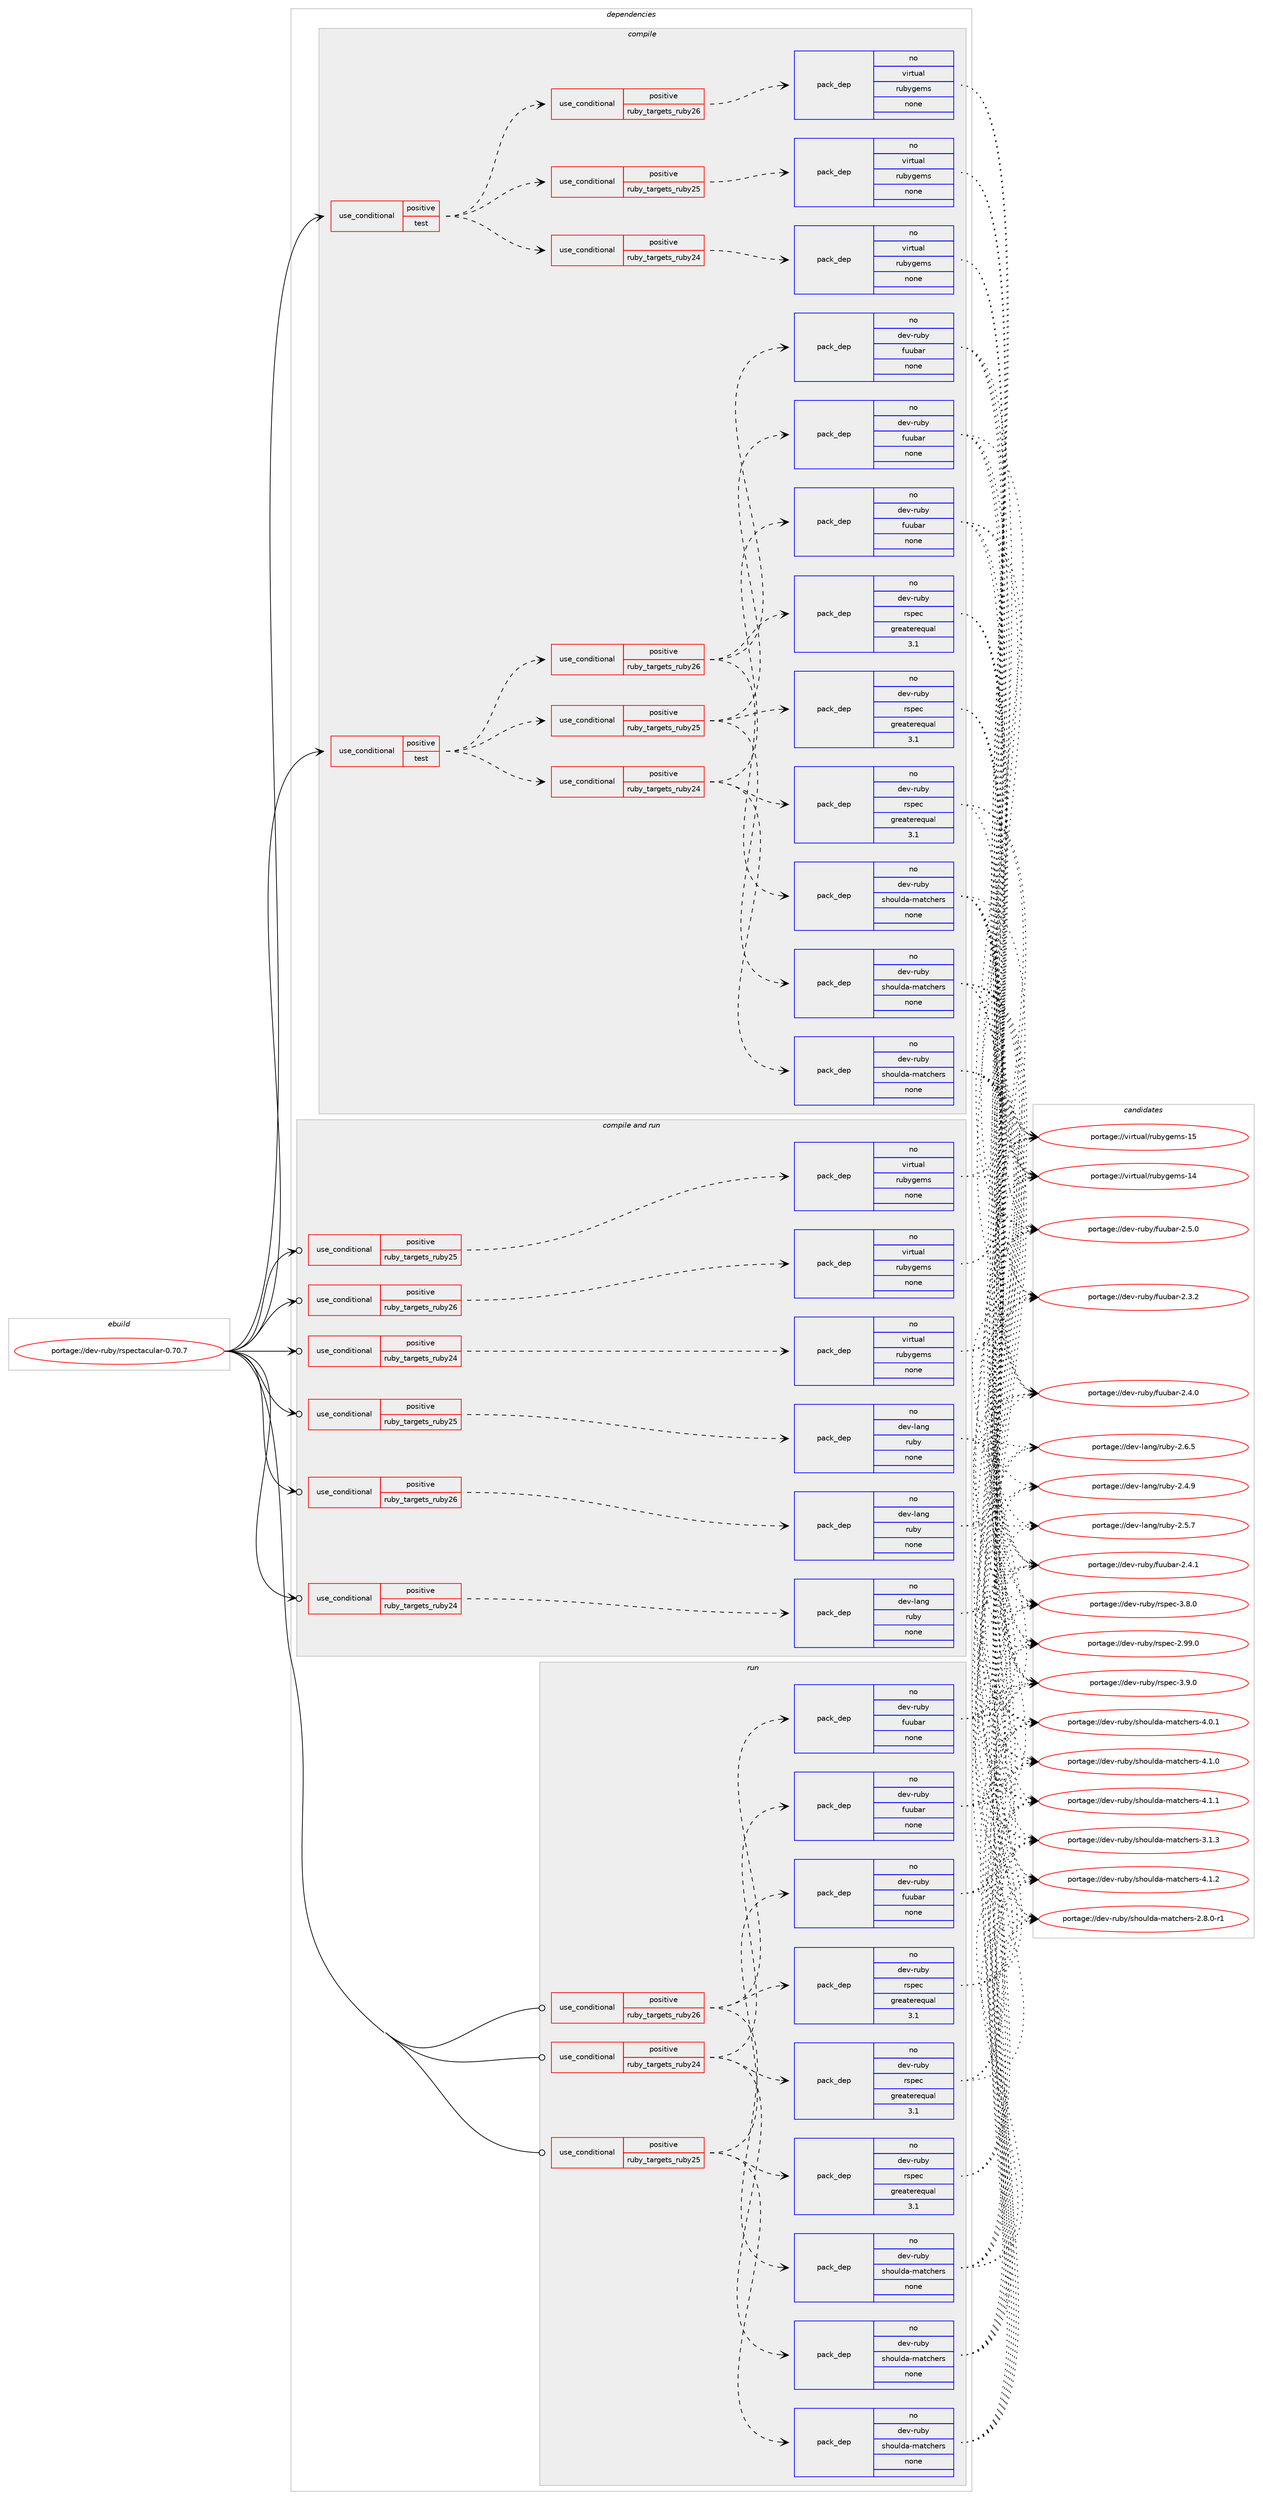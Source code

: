 digraph prolog {

# *************
# Graph options
# *************

newrank=true;
concentrate=true;
compound=true;
graph [rankdir=LR,fontname=Helvetica,fontsize=10,ranksep=1.5];#, ranksep=2.5, nodesep=0.2];
edge  [arrowhead=vee];
node  [fontname=Helvetica,fontsize=10];

# **********
# The ebuild
# **********

subgraph cluster_leftcol {
color=gray;
rank=same;
label=<<i>ebuild</i>>;
id [label="portage://dev-ruby/rspectacular-0.70.7", color=red, width=4, href="../dev-ruby/rspectacular-0.70.7.svg"];
}

# ****************
# The dependencies
# ****************

subgraph cluster_midcol {
color=gray;
label=<<i>dependencies</i>>;
subgraph cluster_compile {
fillcolor="#eeeeee";
style=filled;
label=<<i>compile</i>>;
subgraph cond62899 {
dependency241982 [label=<<TABLE BORDER="0" CELLBORDER="1" CELLSPACING="0" CELLPADDING="4"><TR><TD ROWSPAN="3" CELLPADDING="10">use_conditional</TD></TR><TR><TD>positive</TD></TR><TR><TD>test</TD></TR></TABLE>>, shape=none, color=red];
subgraph cond62900 {
dependency241983 [label=<<TABLE BORDER="0" CELLBORDER="1" CELLSPACING="0" CELLPADDING="4"><TR><TD ROWSPAN="3" CELLPADDING="10">use_conditional</TD></TR><TR><TD>positive</TD></TR><TR><TD>ruby_targets_ruby24</TD></TR></TABLE>>, shape=none, color=red];
subgraph pack175538 {
dependency241984 [label=<<TABLE BORDER="0" CELLBORDER="1" CELLSPACING="0" CELLPADDING="4" WIDTH="220"><TR><TD ROWSPAN="6" CELLPADDING="30">pack_dep</TD></TR><TR><TD WIDTH="110">no</TD></TR><TR><TD>dev-ruby</TD></TR><TR><TD>rspec</TD></TR><TR><TD>greaterequal</TD></TR><TR><TD>3.1</TD></TR></TABLE>>, shape=none, color=blue];
}
dependency241983:e -> dependency241984:w [weight=20,style="dashed",arrowhead="vee"];
subgraph pack175539 {
dependency241985 [label=<<TABLE BORDER="0" CELLBORDER="1" CELLSPACING="0" CELLPADDING="4" WIDTH="220"><TR><TD ROWSPAN="6" CELLPADDING="30">pack_dep</TD></TR><TR><TD WIDTH="110">no</TD></TR><TR><TD>dev-ruby</TD></TR><TR><TD>fuubar</TD></TR><TR><TD>none</TD></TR><TR><TD></TD></TR></TABLE>>, shape=none, color=blue];
}
dependency241983:e -> dependency241985:w [weight=20,style="dashed",arrowhead="vee"];
subgraph pack175540 {
dependency241986 [label=<<TABLE BORDER="0" CELLBORDER="1" CELLSPACING="0" CELLPADDING="4" WIDTH="220"><TR><TD ROWSPAN="6" CELLPADDING="30">pack_dep</TD></TR><TR><TD WIDTH="110">no</TD></TR><TR><TD>dev-ruby</TD></TR><TR><TD>shoulda-matchers</TD></TR><TR><TD>none</TD></TR><TR><TD></TD></TR></TABLE>>, shape=none, color=blue];
}
dependency241983:e -> dependency241986:w [weight=20,style="dashed",arrowhead="vee"];
}
dependency241982:e -> dependency241983:w [weight=20,style="dashed",arrowhead="vee"];
subgraph cond62901 {
dependency241987 [label=<<TABLE BORDER="0" CELLBORDER="1" CELLSPACING="0" CELLPADDING="4"><TR><TD ROWSPAN="3" CELLPADDING="10">use_conditional</TD></TR><TR><TD>positive</TD></TR><TR><TD>ruby_targets_ruby25</TD></TR></TABLE>>, shape=none, color=red];
subgraph pack175541 {
dependency241988 [label=<<TABLE BORDER="0" CELLBORDER="1" CELLSPACING="0" CELLPADDING="4" WIDTH="220"><TR><TD ROWSPAN="6" CELLPADDING="30">pack_dep</TD></TR><TR><TD WIDTH="110">no</TD></TR><TR><TD>dev-ruby</TD></TR><TR><TD>rspec</TD></TR><TR><TD>greaterequal</TD></TR><TR><TD>3.1</TD></TR></TABLE>>, shape=none, color=blue];
}
dependency241987:e -> dependency241988:w [weight=20,style="dashed",arrowhead="vee"];
subgraph pack175542 {
dependency241989 [label=<<TABLE BORDER="0" CELLBORDER="1" CELLSPACING="0" CELLPADDING="4" WIDTH="220"><TR><TD ROWSPAN="6" CELLPADDING="30">pack_dep</TD></TR><TR><TD WIDTH="110">no</TD></TR><TR><TD>dev-ruby</TD></TR><TR><TD>fuubar</TD></TR><TR><TD>none</TD></TR><TR><TD></TD></TR></TABLE>>, shape=none, color=blue];
}
dependency241987:e -> dependency241989:w [weight=20,style="dashed",arrowhead="vee"];
subgraph pack175543 {
dependency241990 [label=<<TABLE BORDER="0" CELLBORDER="1" CELLSPACING="0" CELLPADDING="4" WIDTH="220"><TR><TD ROWSPAN="6" CELLPADDING="30">pack_dep</TD></TR><TR><TD WIDTH="110">no</TD></TR><TR><TD>dev-ruby</TD></TR><TR><TD>shoulda-matchers</TD></TR><TR><TD>none</TD></TR><TR><TD></TD></TR></TABLE>>, shape=none, color=blue];
}
dependency241987:e -> dependency241990:w [weight=20,style="dashed",arrowhead="vee"];
}
dependency241982:e -> dependency241987:w [weight=20,style="dashed",arrowhead="vee"];
subgraph cond62902 {
dependency241991 [label=<<TABLE BORDER="0" CELLBORDER="1" CELLSPACING="0" CELLPADDING="4"><TR><TD ROWSPAN="3" CELLPADDING="10">use_conditional</TD></TR><TR><TD>positive</TD></TR><TR><TD>ruby_targets_ruby26</TD></TR></TABLE>>, shape=none, color=red];
subgraph pack175544 {
dependency241992 [label=<<TABLE BORDER="0" CELLBORDER="1" CELLSPACING="0" CELLPADDING="4" WIDTH="220"><TR><TD ROWSPAN="6" CELLPADDING="30">pack_dep</TD></TR><TR><TD WIDTH="110">no</TD></TR><TR><TD>dev-ruby</TD></TR><TR><TD>rspec</TD></TR><TR><TD>greaterequal</TD></TR><TR><TD>3.1</TD></TR></TABLE>>, shape=none, color=blue];
}
dependency241991:e -> dependency241992:w [weight=20,style="dashed",arrowhead="vee"];
subgraph pack175545 {
dependency241993 [label=<<TABLE BORDER="0" CELLBORDER="1" CELLSPACING="0" CELLPADDING="4" WIDTH="220"><TR><TD ROWSPAN="6" CELLPADDING="30">pack_dep</TD></TR><TR><TD WIDTH="110">no</TD></TR><TR><TD>dev-ruby</TD></TR><TR><TD>fuubar</TD></TR><TR><TD>none</TD></TR><TR><TD></TD></TR></TABLE>>, shape=none, color=blue];
}
dependency241991:e -> dependency241993:w [weight=20,style="dashed",arrowhead="vee"];
subgraph pack175546 {
dependency241994 [label=<<TABLE BORDER="0" CELLBORDER="1" CELLSPACING="0" CELLPADDING="4" WIDTH="220"><TR><TD ROWSPAN="6" CELLPADDING="30">pack_dep</TD></TR><TR><TD WIDTH="110">no</TD></TR><TR><TD>dev-ruby</TD></TR><TR><TD>shoulda-matchers</TD></TR><TR><TD>none</TD></TR><TR><TD></TD></TR></TABLE>>, shape=none, color=blue];
}
dependency241991:e -> dependency241994:w [weight=20,style="dashed",arrowhead="vee"];
}
dependency241982:e -> dependency241991:w [weight=20,style="dashed",arrowhead="vee"];
}
id:e -> dependency241982:w [weight=20,style="solid",arrowhead="vee"];
subgraph cond62903 {
dependency241995 [label=<<TABLE BORDER="0" CELLBORDER="1" CELLSPACING="0" CELLPADDING="4"><TR><TD ROWSPAN="3" CELLPADDING="10">use_conditional</TD></TR><TR><TD>positive</TD></TR><TR><TD>test</TD></TR></TABLE>>, shape=none, color=red];
subgraph cond62904 {
dependency241996 [label=<<TABLE BORDER="0" CELLBORDER="1" CELLSPACING="0" CELLPADDING="4"><TR><TD ROWSPAN="3" CELLPADDING="10">use_conditional</TD></TR><TR><TD>positive</TD></TR><TR><TD>ruby_targets_ruby24</TD></TR></TABLE>>, shape=none, color=red];
subgraph pack175547 {
dependency241997 [label=<<TABLE BORDER="0" CELLBORDER="1" CELLSPACING="0" CELLPADDING="4" WIDTH="220"><TR><TD ROWSPAN="6" CELLPADDING="30">pack_dep</TD></TR><TR><TD WIDTH="110">no</TD></TR><TR><TD>virtual</TD></TR><TR><TD>rubygems</TD></TR><TR><TD>none</TD></TR><TR><TD></TD></TR></TABLE>>, shape=none, color=blue];
}
dependency241996:e -> dependency241997:w [weight=20,style="dashed",arrowhead="vee"];
}
dependency241995:e -> dependency241996:w [weight=20,style="dashed",arrowhead="vee"];
subgraph cond62905 {
dependency241998 [label=<<TABLE BORDER="0" CELLBORDER="1" CELLSPACING="0" CELLPADDING="4"><TR><TD ROWSPAN="3" CELLPADDING="10">use_conditional</TD></TR><TR><TD>positive</TD></TR><TR><TD>ruby_targets_ruby25</TD></TR></TABLE>>, shape=none, color=red];
subgraph pack175548 {
dependency241999 [label=<<TABLE BORDER="0" CELLBORDER="1" CELLSPACING="0" CELLPADDING="4" WIDTH="220"><TR><TD ROWSPAN="6" CELLPADDING="30">pack_dep</TD></TR><TR><TD WIDTH="110">no</TD></TR><TR><TD>virtual</TD></TR><TR><TD>rubygems</TD></TR><TR><TD>none</TD></TR><TR><TD></TD></TR></TABLE>>, shape=none, color=blue];
}
dependency241998:e -> dependency241999:w [weight=20,style="dashed",arrowhead="vee"];
}
dependency241995:e -> dependency241998:w [weight=20,style="dashed",arrowhead="vee"];
subgraph cond62906 {
dependency242000 [label=<<TABLE BORDER="0" CELLBORDER="1" CELLSPACING="0" CELLPADDING="4"><TR><TD ROWSPAN="3" CELLPADDING="10">use_conditional</TD></TR><TR><TD>positive</TD></TR><TR><TD>ruby_targets_ruby26</TD></TR></TABLE>>, shape=none, color=red];
subgraph pack175549 {
dependency242001 [label=<<TABLE BORDER="0" CELLBORDER="1" CELLSPACING="0" CELLPADDING="4" WIDTH="220"><TR><TD ROWSPAN="6" CELLPADDING="30">pack_dep</TD></TR><TR><TD WIDTH="110">no</TD></TR><TR><TD>virtual</TD></TR><TR><TD>rubygems</TD></TR><TR><TD>none</TD></TR><TR><TD></TD></TR></TABLE>>, shape=none, color=blue];
}
dependency242000:e -> dependency242001:w [weight=20,style="dashed",arrowhead="vee"];
}
dependency241995:e -> dependency242000:w [weight=20,style="dashed",arrowhead="vee"];
}
id:e -> dependency241995:w [weight=20,style="solid",arrowhead="vee"];
}
subgraph cluster_compileandrun {
fillcolor="#eeeeee";
style=filled;
label=<<i>compile and run</i>>;
subgraph cond62907 {
dependency242002 [label=<<TABLE BORDER="0" CELLBORDER="1" CELLSPACING="0" CELLPADDING="4"><TR><TD ROWSPAN="3" CELLPADDING="10">use_conditional</TD></TR><TR><TD>positive</TD></TR><TR><TD>ruby_targets_ruby24</TD></TR></TABLE>>, shape=none, color=red];
subgraph pack175550 {
dependency242003 [label=<<TABLE BORDER="0" CELLBORDER="1" CELLSPACING="0" CELLPADDING="4" WIDTH="220"><TR><TD ROWSPAN="6" CELLPADDING="30">pack_dep</TD></TR><TR><TD WIDTH="110">no</TD></TR><TR><TD>dev-lang</TD></TR><TR><TD>ruby</TD></TR><TR><TD>none</TD></TR><TR><TD></TD></TR></TABLE>>, shape=none, color=blue];
}
dependency242002:e -> dependency242003:w [weight=20,style="dashed",arrowhead="vee"];
}
id:e -> dependency242002:w [weight=20,style="solid",arrowhead="odotvee"];
subgraph cond62908 {
dependency242004 [label=<<TABLE BORDER="0" CELLBORDER="1" CELLSPACING="0" CELLPADDING="4"><TR><TD ROWSPAN="3" CELLPADDING="10">use_conditional</TD></TR><TR><TD>positive</TD></TR><TR><TD>ruby_targets_ruby24</TD></TR></TABLE>>, shape=none, color=red];
subgraph pack175551 {
dependency242005 [label=<<TABLE BORDER="0" CELLBORDER="1" CELLSPACING="0" CELLPADDING="4" WIDTH="220"><TR><TD ROWSPAN="6" CELLPADDING="30">pack_dep</TD></TR><TR><TD WIDTH="110">no</TD></TR><TR><TD>virtual</TD></TR><TR><TD>rubygems</TD></TR><TR><TD>none</TD></TR><TR><TD></TD></TR></TABLE>>, shape=none, color=blue];
}
dependency242004:e -> dependency242005:w [weight=20,style="dashed",arrowhead="vee"];
}
id:e -> dependency242004:w [weight=20,style="solid",arrowhead="odotvee"];
subgraph cond62909 {
dependency242006 [label=<<TABLE BORDER="0" CELLBORDER="1" CELLSPACING="0" CELLPADDING="4"><TR><TD ROWSPAN="3" CELLPADDING="10">use_conditional</TD></TR><TR><TD>positive</TD></TR><TR><TD>ruby_targets_ruby25</TD></TR></TABLE>>, shape=none, color=red];
subgraph pack175552 {
dependency242007 [label=<<TABLE BORDER="0" CELLBORDER="1" CELLSPACING="0" CELLPADDING="4" WIDTH="220"><TR><TD ROWSPAN="6" CELLPADDING="30">pack_dep</TD></TR><TR><TD WIDTH="110">no</TD></TR><TR><TD>dev-lang</TD></TR><TR><TD>ruby</TD></TR><TR><TD>none</TD></TR><TR><TD></TD></TR></TABLE>>, shape=none, color=blue];
}
dependency242006:e -> dependency242007:w [weight=20,style="dashed",arrowhead="vee"];
}
id:e -> dependency242006:w [weight=20,style="solid",arrowhead="odotvee"];
subgraph cond62910 {
dependency242008 [label=<<TABLE BORDER="0" CELLBORDER="1" CELLSPACING="0" CELLPADDING="4"><TR><TD ROWSPAN="3" CELLPADDING="10">use_conditional</TD></TR><TR><TD>positive</TD></TR><TR><TD>ruby_targets_ruby25</TD></TR></TABLE>>, shape=none, color=red];
subgraph pack175553 {
dependency242009 [label=<<TABLE BORDER="0" CELLBORDER="1" CELLSPACING="0" CELLPADDING="4" WIDTH="220"><TR><TD ROWSPAN="6" CELLPADDING="30">pack_dep</TD></TR><TR><TD WIDTH="110">no</TD></TR><TR><TD>virtual</TD></TR><TR><TD>rubygems</TD></TR><TR><TD>none</TD></TR><TR><TD></TD></TR></TABLE>>, shape=none, color=blue];
}
dependency242008:e -> dependency242009:w [weight=20,style="dashed",arrowhead="vee"];
}
id:e -> dependency242008:w [weight=20,style="solid",arrowhead="odotvee"];
subgraph cond62911 {
dependency242010 [label=<<TABLE BORDER="0" CELLBORDER="1" CELLSPACING="0" CELLPADDING="4"><TR><TD ROWSPAN="3" CELLPADDING="10">use_conditional</TD></TR><TR><TD>positive</TD></TR><TR><TD>ruby_targets_ruby26</TD></TR></TABLE>>, shape=none, color=red];
subgraph pack175554 {
dependency242011 [label=<<TABLE BORDER="0" CELLBORDER="1" CELLSPACING="0" CELLPADDING="4" WIDTH="220"><TR><TD ROWSPAN="6" CELLPADDING="30">pack_dep</TD></TR><TR><TD WIDTH="110">no</TD></TR><TR><TD>dev-lang</TD></TR><TR><TD>ruby</TD></TR><TR><TD>none</TD></TR><TR><TD></TD></TR></TABLE>>, shape=none, color=blue];
}
dependency242010:e -> dependency242011:w [weight=20,style="dashed",arrowhead="vee"];
}
id:e -> dependency242010:w [weight=20,style="solid",arrowhead="odotvee"];
subgraph cond62912 {
dependency242012 [label=<<TABLE BORDER="0" CELLBORDER="1" CELLSPACING="0" CELLPADDING="4"><TR><TD ROWSPAN="3" CELLPADDING="10">use_conditional</TD></TR><TR><TD>positive</TD></TR><TR><TD>ruby_targets_ruby26</TD></TR></TABLE>>, shape=none, color=red];
subgraph pack175555 {
dependency242013 [label=<<TABLE BORDER="0" CELLBORDER="1" CELLSPACING="0" CELLPADDING="4" WIDTH="220"><TR><TD ROWSPAN="6" CELLPADDING="30">pack_dep</TD></TR><TR><TD WIDTH="110">no</TD></TR><TR><TD>virtual</TD></TR><TR><TD>rubygems</TD></TR><TR><TD>none</TD></TR><TR><TD></TD></TR></TABLE>>, shape=none, color=blue];
}
dependency242012:e -> dependency242013:w [weight=20,style="dashed",arrowhead="vee"];
}
id:e -> dependency242012:w [weight=20,style="solid",arrowhead="odotvee"];
}
subgraph cluster_run {
fillcolor="#eeeeee";
style=filled;
label=<<i>run</i>>;
subgraph cond62913 {
dependency242014 [label=<<TABLE BORDER="0" CELLBORDER="1" CELLSPACING="0" CELLPADDING="4"><TR><TD ROWSPAN="3" CELLPADDING="10">use_conditional</TD></TR><TR><TD>positive</TD></TR><TR><TD>ruby_targets_ruby24</TD></TR></TABLE>>, shape=none, color=red];
subgraph pack175556 {
dependency242015 [label=<<TABLE BORDER="0" CELLBORDER="1" CELLSPACING="0" CELLPADDING="4" WIDTH="220"><TR><TD ROWSPAN="6" CELLPADDING="30">pack_dep</TD></TR><TR><TD WIDTH="110">no</TD></TR><TR><TD>dev-ruby</TD></TR><TR><TD>rspec</TD></TR><TR><TD>greaterequal</TD></TR><TR><TD>3.1</TD></TR></TABLE>>, shape=none, color=blue];
}
dependency242014:e -> dependency242015:w [weight=20,style="dashed",arrowhead="vee"];
subgraph pack175557 {
dependency242016 [label=<<TABLE BORDER="0" CELLBORDER="1" CELLSPACING="0" CELLPADDING="4" WIDTH="220"><TR><TD ROWSPAN="6" CELLPADDING="30">pack_dep</TD></TR><TR><TD WIDTH="110">no</TD></TR><TR><TD>dev-ruby</TD></TR><TR><TD>fuubar</TD></TR><TR><TD>none</TD></TR><TR><TD></TD></TR></TABLE>>, shape=none, color=blue];
}
dependency242014:e -> dependency242016:w [weight=20,style="dashed",arrowhead="vee"];
subgraph pack175558 {
dependency242017 [label=<<TABLE BORDER="0" CELLBORDER="1" CELLSPACING="0" CELLPADDING="4" WIDTH="220"><TR><TD ROWSPAN="6" CELLPADDING="30">pack_dep</TD></TR><TR><TD WIDTH="110">no</TD></TR><TR><TD>dev-ruby</TD></TR><TR><TD>shoulda-matchers</TD></TR><TR><TD>none</TD></TR><TR><TD></TD></TR></TABLE>>, shape=none, color=blue];
}
dependency242014:e -> dependency242017:w [weight=20,style="dashed",arrowhead="vee"];
}
id:e -> dependency242014:w [weight=20,style="solid",arrowhead="odot"];
subgraph cond62914 {
dependency242018 [label=<<TABLE BORDER="0" CELLBORDER="1" CELLSPACING="0" CELLPADDING="4"><TR><TD ROWSPAN="3" CELLPADDING="10">use_conditional</TD></TR><TR><TD>positive</TD></TR><TR><TD>ruby_targets_ruby25</TD></TR></TABLE>>, shape=none, color=red];
subgraph pack175559 {
dependency242019 [label=<<TABLE BORDER="0" CELLBORDER="1" CELLSPACING="0" CELLPADDING="4" WIDTH="220"><TR><TD ROWSPAN="6" CELLPADDING="30">pack_dep</TD></TR><TR><TD WIDTH="110">no</TD></TR><TR><TD>dev-ruby</TD></TR><TR><TD>rspec</TD></TR><TR><TD>greaterequal</TD></TR><TR><TD>3.1</TD></TR></TABLE>>, shape=none, color=blue];
}
dependency242018:e -> dependency242019:w [weight=20,style="dashed",arrowhead="vee"];
subgraph pack175560 {
dependency242020 [label=<<TABLE BORDER="0" CELLBORDER="1" CELLSPACING="0" CELLPADDING="4" WIDTH="220"><TR><TD ROWSPAN="6" CELLPADDING="30">pack_dep</TD></TR><TR><TD WIDTH="110">no</TD></TR><TR><TD>dev-ruby</TD></TR><TR><TD>fuubar</TD></TR><TR><TD>none</TD></TR><TR><TD></TD></TR></TABLE>>, shape=none, color=blue];
}
dependency242018:e -> dependency242020:w [weight=20,style="dashed",arrowhead="vee"];
subgraph pack175561 {
dependency242021 [label=<<TABLE BORDER="0" CELLBORDER="1" CELLSPACING="0" CELLPADDING="4" WIDTH="220"><TR><TD ROWSPAN="6" CELLPADDING="30">pack_dep</TD></TR><TR><TD WIDTH="110">no</TD></TR><TR><TD>dev-ruby</TD></TR><TR><TD>shoulda-matchers</TD></TR><TR><TD>none</TD></TR><TR><TD></TD></TR></TABLE>>, shape=none, color=blue];
}
dependency242018:e -> dependency242021:w [weight=20,style="dashed",arrowhead="vee"];
}
id:e -> dependency242018:w [weight=20,style="solid",arrowhead="odot"];
subgraph cond62915 {
dependency242022 [label=<<TABLE BORDER="0" CELLBORDER="1" CELLSPACING="0" CELLPADDING="4"><TR><TD ROWSPAN="3" CELLPADDING="10">use_conditional</TD></TR><TR><TD>positive</TD></TR><TR><TD>ruby_targets_ruby26</TD></TR></TABLE>>, shape=none, color=red];
subgraph pack175562 {
dependency242023 [label=<<TABLE BORDER="0" CELLBORDER="1" CELLSPACING="0" CELLPADDING="4" WIDTH="220"><TR><TD ROWSPAN="6" CELLPADDING="30">pack_dep</TD></TR><TR><TD WIDTH="110">no</TD></TR><TR><TD>dev-ruby</TD></TR><TR><TD>rspec</TD></TR><TR><TD>greaterequal</TD></TR><TR><TD>3.1</TD></TR></TABLE>>, shape=none, color=blue];
}
dependency242022:e -> dependency242023:w [weight=20,style="dashed",arrowhead="vee"];
subgraph pack175563 {
dependency242024 [label=<<TABLE BORDER="0" CELLBORDER="1" CELLSPACING="0" CELLPADDING="4" WIDTH="220"><TR><TD ROWSPAN="6" CELLPADDING="30">pack_dep</TD></TR><TR><TD WIDTH="110">no</TD></TR><TR><TD>dev-ruby</TD></TR><TR><TD>fuubar</TD></TR><TR><TD>none</TD></TR><TR><TD></TD></TR></TABLE>>, shape=none, color=blue];
}
dependency242022:e -> dependency242024:w [weight=20,style="dashed",arrowhead="vee"];
subgraph pack175564 {
dependency242025 [label=<<TABLE BORDER="0" CELLBORDER="1" CELLSPACING="0" CELLPADDING="4" WIDTH="220"><TR><TD ROWSPAN="6" CELLPADDING="30">pack_dep</TD></TR><TR><TD WIDTH="110">no</TD></TR><TR><TD>dev-ruby</TD></TR><TR><TD>shoulda-matchers</TD></TR><TR><TD>none</TD></TR><TR><TD></TD></TR></TABLE>>, shape=none, color=blue];
}
dependency242022:e -> dependency242025:w [weight=20,style="dashed",arrowhead="vee"];
}
id:e -> dependency242022:w [weight=20,style="solid",arrowhead="odot"];
}
}

# **************
# The candidates
# **************

subgraph cluster_choices {
rank=same;
color=gray;
label=<<i>candidates</i>>;

subgraph choice175538 {
color=black;
nodesep=1;
choiceportage1001011184511411798121471141151121019945504657574648 [label="portage://dev-ruby/rspec-2.99.0", color=red, width=4,href="../dev-ruby/rspec-2.99.0.svg"];
choiceportage10010111845114117981214711411511210199455146564648 [label="portage://dev-ruby/rspec-3.8.0", color=red, width=4,href="../dev-ruby/rspec-3.8.0.svg"];
choiceportage10010111845114117981214711411511210199455146574648 [label="portage://dev-ruby/rspec-3.9.0", color=red, width=4,href="../dev-ruby/rspec-3.9.0.svg"];
dependency241984:e -> choiceportage1001011184511411798121471141151121019945504657574648:w [style=dotted,weight="100"];
dependency241984:e -> choiceportage10010111845114117981214711411511210199455146564648:w [style=dotted,weight="100"];
dependency241984:e -> choiceportage10010111845114117981214711411511210199455146574648:w [style=dotted,weight="100"];
}
subgraph choice175539 {
color=black;
nodesep=1;
choiceportage1001011184511411798121471021171179897114455046514650 [label="portage://dev-ruby/fuubar-2.3.2", color=red, width=4,href="../dev-ruby/fuubar-2.3.2.svg"];
choiceportage1001011184511411798121471021171179897114455046524648 [label="portage://dev-ruby/fuubar-2.4.0", color=red, width=4,href="../dev-ruby/fuubar-2.4.0.svg"];
choiceportage1001011184511411798121471021171179897114455046524649 [label="portage://dev-ruby/fuubar-2.4.1", color=red, width=4,href="../dev-ruby/fuubar-2.4.1.svg"];
choiceportage1001011184511411798121471021171179897114455046534648 [label="portage://dev-ruby/fuubar-2.5.0", color=red, width=4,href="../dev-ruby/fuubar-2.5.0.svg"];
dependency241985:e -> choiceportage1001011184511411798121471021171179897114455046514650:w [style=dotted,weight="100"];
dependency241985:e -> choiceportage1001011184511411798121471021171179897114455046524648:w [style=dotted,weight="100"];
dependency241985:e -> choiceportage1001011184511411798121471021171179897114455046524649:w [style=dotted,weight="100"];
dependency241985:e -> choiceportage1001011184511411798121471021171179897114455046534648:w [style=dotted,weight="100"];
}
subgraph choice175540 {
color=black;
nodesep=1;
choiceportage100101118451141179812147115104111117108100974510997116991041011141154550465646484511449 [label="portage://dev-ruby/shoulda-matchers-2.8.0-r1", color=red, width=4,href="../dev-ruby/shoulda-matchers-2.8.0-r1.svg"];
choiceportage10010111845114117981214711510411111710810097451099711699104101114115455146494651 [label="portage://dev-ruby/shoulda-matchers-3.1.3", color=red, width=4,href="../dev-ruby/shoulda-matchers-3.1.3.svg"];
choiceportage10010111845114117981214711510411111710810097451099711699104101114115455246484649 [label="portage://dev-ruby/shoulda-matchers-4.0.1", color=red, width=4,href="../dev-ruby/shoulda-matchers-4.0.1.svg"];
choiceportage10010111845114117981214711510411111710810097451099711699104101114115455246494648 [label="portage://dev-ruby/shoulda-matchers-4.1.0", color=red, width=4,href="../dev-ruby/shoulda-matchers-4.1.0.svg"];
choiceportage10010111845114117981214711510411111710810097451099711699104101114115455246494649 [label="portage://dev-ruby/shoulda-matchers-4.1.1", color=red, width=4,href="../dev-ruby/shoulda-matchers-4.1.1.svg"];
choiceportage10010111845114117981214711510411111710810097451099711699104101114115455246494650 [label="portage://dev-ruby/shoulda-matchers-4.1.2", color=red, width=4,href="../dev-ruby/shoulda-matchers-4.1.2.svg"];
dependency241986:e -> choiceportage100101118451141179812147115104111117108100974510997116991041011141154550465646484511449:w [style=dotted,weight="100"];
dependency241986:e -> choiceportage10010111845114117981214711510411111710810097451099711699104101114115455146494651:w [style=dotted,weight="100"];
dependency241986:e -> choiceportage10010111845114117981214711510411111710810097451099711699104101114115455246484649:w [style=dotted,weight="100"];
dependency241986:e -> choiceportage10010111845114117981214711510411111710810097451099711699104101114115455246494648:w [style=dotted,weight="100"];
dependency241986:e -> choiceportage10010111845114117981214711510411111710810097451099711699104101114115455246494649:w [style=dotted,weight="100"];
dependency241986:e -> choiceportage10010111845114117981214711510411111710810097451099711699104101114115455246494650:w [style=dotted,weight="100"];
}
subgraph choice175541 {
color=black;
nodesep=1;
choiceportage1001011184511411798121471141151121019945504657574648 [label="portage://dev-ruby/rspec-2.99.0", color=red, width=4,href="../dev-ruby/rspec-2.99.0.svg"];
choiceportage10010111845114117981214711411511210199455146564648 [label="portage://dev-ruby/rspec-3.8.0", color=red, width=4,href="../dev-ruby/rspec-3.8.0.svg"];
choiceportage10010111845114117981214711411511210199455146574648 [label="portage://dev-ruby/rspec-3.9.0", color=red, width=4,href="../dev-ruby/rspec-3.9.0.svg"];
dependency241988:e -> choiceportage1001011184511411798121471141151121019945504657574648:w [style=dotted,weight="100"];
dependency241988:e -> choiceportage10010111845114117981214711411511210199455146564648:w [style=dotted,weight="100"];
dependency241988:e -> choiceportage10010111845114117981214711411511210199455146574648:w [style=dotted,weight="100"];
}
subgraph choice175542 {
color=black;
nodesep=1;
choiceportage1001011184511411798121471021171179897114455046514650 [label="portage://dev-ruby/fuubar-2.3.2", color=red, width=4,href="../dev-ruby/fuubar-2.3.2.svg"];
choiceportage1001011184511411798121471021171179897114455046524648 [label="portage://dev-ruby/fuubar-2.4.0", color=red, width=4,href="../dev-ruby/fuubar-2.4.0.svg"];
choiceportage1001011184511411798121471021171179897114455046524649 [label="portage://dev-ruby/fuubar-2.4.1", color=red, width=4,href="../dev-ruby/fuubar-2.4.1.svg"];
choiceportage1001011184511411798121471021171179897114455046534648 [label="portage://dev-ruby/fuubar-2.5.0", color=red, width=4,href="../dev-ruby/fuubar-2.5.0.svg"];
dependency241989:e -> choiceportage1001011184511411798121471021171179897114455046514650:w [style=dotted,weight="100"];
dependency241989:e -> choiceportage1001011184511411798121471021171179897114455046524648:w [style=dotted,weight="100"];
dependency241989:e -> choiceportage1001011184511411798121471021171179897114455046524649:w [style=dotted,weight="100"];
dependency241989:e -> choiceportage1001011184511411798121471021171179897114455046534648:w [style=dotted,weight="100"];
}
subgraph choice175543 {
color=black;
nodesep=1;
choiceportage100101118451141179812147115104111117108100974510997116991041011141154550465646484511449 [label="portage://dev-ruby/shoulda-matchers-2.8.0-r1", color=red, width=4,href="../dev-ruby/shoulda-matchers-2.8.0-r1.svg"];
choiceportage10010111845114117981214711510411111710810097451099711699104101114115455146494651 [label="portage://dev-ruby/shoulda-matchers-3.1.3", color=red, width=4,href="../dev-ruby/shoulda-matchers-3.1.3.svg"];
choiceportage10010111845114117981214711510411111710810097451099711699104101114115455246484649 [label="portage://dev-ruby/shoulda-matchers-4.0.1", color=red, width=4,href="../dev-ruby/shoulda-matchers-4.0.1.svg"];
choiceportage10010111845114117981214711510411111710810097451099711699104101114115455246494648 [label="portage://dev-ruby/shoulda-matchers-4.1.0", color=red, width=4,href="../dev-ruby/shoulda-matchers-4.1.0.svg"];
choiceportage10010111845114117981214711510411111710810097451099711699104101114115455246494649 [label="portage://dev-ruby/shoulda-matchers-4.1.1", color=red, width=4,href="../dev-ruby/shoulda-matchers-4.1.1.svg"];
choiceportage10010111845114117981214711510411111710810097451099711699104101114115455246494650 [label="portage://dev-ruby/shoulda-matchers-4.1.2", color=red, width=4,href="../dev-ruby/shoulda-matchers-4.1.2.svg"];
dependency241990:e -> choiceportage100101118451141179812147115104111117108100974510997116991041011141154550465646484511449:w [style=dotted,weight="100"];
dependency241990:e -> choiceportage10010111845114117981214711510411111710810097451099711699104101114115455146494651:w [style=dotted,weight="100"];
dependency241990:e -> choiceportage10010111845114117981214711510411111710810097451099711699104101114115455246484649:w [style=dotted,weight="100"];
dependency241990:e -> choiceportage10010111845114117981214711510411111710810097451099711699104101114115455246494648:w [style=dotted,weight="100"];
dependency241990:e -> choiceportage10010111845114117981214711510411111710810097451099711699104101114115455246494649:w [style=dotted,weight="100"];
dependency241990:e -> choiceportage10010111845114117981214711510411111710810097451099711699104101114115455246494650:w [style=dotted,weight="100"];
}
subgraph choice175544 {
color=black;
nodesep=1;
choiceportage1001011184511411798121471141151121019945504657574648 [label="portage://dev-ruby/rspec-2.99.0", color=red, width=4,href="../dev-ruby/rspec-2.99.0.svg"];
choiceportage10010111845114117981214711411511210199455146564648 [label="portage://dev-ruby/rspec-3.8.0", color=red, width=4,href="../dev-ruby/rspec-3.8.0.svg"];
choiceportage10010111845114117981214711411511210199455146574648 [label="portage://dev-ruby/rspec-3.9.0", color=red, width=4,href="../dev-ruby/rspec-3.9.0.svg"];
dependency241992:e -> choiceportage1001011184511411798121471141151121019945504657574648:w [style=dotted,weight="100"];
dependency241992:e -> choiceportage10010111845114117981214711411511210199455146564648:w [style=dotted,weight="100"];
dependency241992:e -> choiceportage10010111845114117981214711411511210199455146574648:w [style=dotted,weight="100"];
}
subgraph choice175545 {
color=black;
nodesep=1;
choiceportage1001011184511411798121471021171179897114455046514650 [label="portage://dev-ruby/fuubar-2.3.2", color=red, width=4,href="../dev-ruby/fuubar-2.3.2.svg"];
choiceportage1001011184511411798121471021171179897114455046524648 [label="portage://dev-ruby/fuubar-2.4.0", color=red, width=4,href="../dev-ruby/fuubar-2.4.0.svg"];
choiceportage1001011184511411798121471021171179897114455046524649 [label="portage://dev-ruby/fuubar-2.4.1", color=red, width=4,href="../dev-ruby/fuubar-2.4.1.svg"];
choiceportage1001011184511411798121471021171179897114455046534648 [label="portage://dev-ruby/fuubar-2.5.0", color=red, width=4,href="../dev-ruby/fuubar-2.5.0.svg"];
dependency241993:e -> choiceportage1001011184511411798121471021171179897114455046514650:w [style=dotted,weight="100"];
dependency241993:e -> choiceportage1001011184511411798121471021171179897114455046524648:w [style=dotted,weight="100"];
dependency241993:e -> choiceportage1001011184511411798121471021171179897114455046524649:w [style=dotted,weight="100"];
dependency241993:e -> choiceportage1001011184511411798121471021171179897114455046534648:w [style=dotted,weight="100"];
}
subgraph choice175546 {
color=black;
nodesep=1;
choiceportage100101118451141179812147115104111117108100974510997116991041011141154550465646484511449 [label="portage://dev-ruby/shoulda-matchers-2.8.0-r1", color=red, width=4,href="../dev-ruby/shoulda-matchers-2.8.0-r1.svg"];
choiceportage10010111845114117981214711510411111710810097451099711699104101114115455146494651 [label="portage://dev-ruby/shoulda-matchers-3.1.3", color=red, width=4,href="../dev-ruby/shoulda-matchers-3.1.3.svg"];
choiceportage10010111845114117981214711510411111710810097451099711699104101114115455246484649 [label="portage://dev-ruby/shoulda-matchers-4.0.1", color=red, width=4,href="../dev-ruby/shoulda-matchers-4.0.1.svg"];
choiceportage10010111845114117981214711510411111710810097451099711699104101114115455246494648 [label="portage://dev-ruby/shoulda-matchers-4.1.0", color=red, width=4,href="../dev-ruby/shoulda-matchers-4.1.0.svg"];
choiceportage10010111845114117981214711510411111710810097451099711699104101114115455246494649 [label="portage://dev-ruby/shoulda-matchers-4.1.1", color=red, width=4,href="../dev-ruby/shoulda-matchers-4.1.1.svg"];
choiceportage10010111845114117981214711510411111710810097451099711699104101114115455246494650 [label="portage://dev-ruby/shoulda-matchers-4.1.2", color=red, width=4,href="../dev-ruby/shoulda-matchers-4.1.2.svg"];
dependency241994:e -> choiceportage100101118451141179812147115104111117108100974510997116991041011141154550465646484511449:w [style=dotted,weight="100"];
dependency241994:e -> choiceportage10010111845114117981214711510411111710810097451099711699104101114115455146494651:w [style=dotted,weight="100"];
dependency241994:e -> choiceportage10010111845114117981214711510411111710810097451099711699104101114115455246484649:w [style=dotted,weight="100"];
dependency241994:e -> choiceportage10010111845114117981214711510411111710810097451099711699104101114115455246494648:w [style=dotted,weight="100"];
dependency241994:e -> choiceportage10010111845114117981214711510411111710810097451099711699104101114115455246494649:w [style=dotted,weight="100"];
dependency241994:e -> choiceportage10010111845114117981214711510411111710810097451099711699104101114115455246494650:w [style=dotted,weight="100"];
}
subgraph choice175547 {
color=black;
nodesep=1;
choiceportage118105114116117971084711411798121103101109115454952 [label="portage://virtual/rubygems-14", color=red, width=4,href="../virtual/rubygems-14.svg"];
choiceportage118105114116117971084711411798121103101109115454953 [label="portage://virtual/rubygems-15", color=red, width=4,href="../virtual/rubygems-15.svg"];
dependency241997:e -> choiceportage118105114116117971084711411798121103101109115454952:w [style=dotted,weight="100"];
dependency241997:e -> choiceportage118105114116117971084711411798121103101109115454953:w [style=dotted,weight="100"];
}
subgraph choice175548 {
color=black;
nodesep=1;
choiceportage118105114116117971084711411798121103101109115454952 [label="portage://virtual/rubygems-14", color=red, width=4,href="../virtual/rubygems-14.svg"];
choiceportage118105114116117971084711411798121103101109115454953 [label="portage://virtual/rubygems-15", color=red, width=4,href="../virtual/rubygems-15.svg"];
dependency241999:e -> choiceportage118105114116117971084711411798121103101109115454952:w [style=dotted,weight="100"];
dependency241999:e -> choiceportage118105114116117971084711411798121103101109115454953:w [style=dotted,weight="100"];
}
subgraph choice175549 {
color=black;
nodesep=1;
choiceportage118105114116117971084711411798121103101109115454952 [label="portage://virtual/rubygems-14", color=red, width=4,href="../virtual/rubygems-14.svg"];
choiceportage118105114116117971084711411798121103101109115454953 [label="portage://virtual/rubygems-15", color=red, width=4,href="../virtual/rubygems-15.svg"];
dependency242001:e -> choiceportage118105114116117971084711411798121103101109115454952:w [style=dotted,weight="100"];
dependency242001:e -> choiceportage118105114116117971084711411798121103101109115454953:w [style=dotted,weight="100"];
}
subgraph choice175550 {
color=black;
nodesep=1;
choiceportage10010111845108971101034711411798121455046524657 [label="portage://dev-lang/ruby-2.4.9", color=red, width=4,href="../dev-lang/ruby-2.4.9.svg"];
choiceportage10010111845108971101034711411798121455046534655 [label="portage://dev-lang/ruby-2.5.7", color=red, width=4,href="../dev-lang/ruby-2.5.7.svg"];
choiceportage10010111845108971101034711411798121455046544653 [label="portage://dev-lang/ruby-2.6.5", color=red, width=4,href="../dev-lang/ruby-2.6.5.svg"];
dependency242003:e -> choiceportage10010111845108971101034711411798121455046524657:w [style=dotted,weight="100"];
dependency242003:e -> choiceportage10010111845108971101034711411798121455046534655:w [style=dotted,weight="100"];
dependency242003:e -> choiceportage10010111845108971101034711411798121455046544653:w [style=dotted,weight="100"];
}
subgraph choice175551 {
color=black;
nodesep=1;
choiceportage118105114116117971084711411798121103101109115454952 [label="portage://virtual/rubygems-14", color=red, width=4,href="../virtual/rubygems-14.svg"];
choiceportage118105114116117971084711411798121103101109115454953 [label="portage://virtual/rubygems-15", color=red, width=4,href="../virtual/rubygems-15.svg"];
dependency242005:e -> choiceportage118105114116117971084711411798121103101109115454952:w [style=dotted,weight="100"];
dependency242005:e -> choiceportage118105114116117971084711411798121103101109115454953:w [style=dotted,weight="100"];
}
subgraph choice175552 {
color=black;
nodesep=1;
choiceportage10010111845108971101034711411798121455046524657 [label="portage://dev-lang/ruby-2.4.9", color=red, width=4,href="../dev-lang/ruby-2.4.9.svg"];
choiceportage10010111845108971101034711411798121455046534655 [label="portage://dev-lang/ruby-2.5.7", color=red, width=4,href="../dev-lang/ruby-2.5.7.svg"];
choiceportage10010111845108971101034711411798121455046544653 [label="portage://dev-lang/ruby-2.6.5", color=red, width=4,href="../dev-lang/ruby-2.6.5.svg"];
dependency242007:e -> choiceportage10010111845108971101034711411798121455046524657:w [style=dotted,weight="100"];
dependency242007:e -> choiceportage10010111845108971101034711411798121455046534655:w [style=dotted,weight="100"];
dependency242007:e -> choiceportage10010111845108971101034711411798121455046544653:w [style=dotted,weight="100"];
}
subgraph choice175553 {
color=black;
nodesep=1;
choiceportage118105114116117971084711411798121103101109115454952 [label="portage://virtual/rubygems-14", color=red, width=4,href="../virtual/rubygems-14.svg"];
choiceportage118105114116117971084711411798121103101109115454953 [label="portage://virtual/rubygems-15", color=red, width=4,href="../virtual/rubygems-15.svg"];
dependency242009:e -> choiceportage118105114116117971084711411798121103101109115454952:w [style=dotted,weight="100"];
dependency242009:e -> choiceportage118105114116117971084711411798121103101109115454953:w [style=dotted,weight="100"];
}
subgraph choice175554 {
color=black;
nodesep=1;
choiceportage10010111845108971101034711411798121455046524657 [label="portage://dev-lang/ruby-2.4.9", color=red, width=4,href="../dev-lang/ruby-2.4.9.svg"];
choiceportage10010111845108971101034711411798121455046534655 [label="portage://dev-lang/ruby-2.5.7", color=red, width=4,href="../dev-lang/ruby-2.5.7.svg"];
choiceportage10010111845108971101034711411798121455046544653 [label="portage://dev-lang/ruby-2.6.5", color=red, width=4,href="../dev-lang/ruby-2.6.5.svg"];
dependency242011:e -> choiceportage10010111845108971101034711411798121455046524657:w [style=dotted,weight="100"];
dependency242011:e -> choiceportage10010111845108971101034711411798121455046534655:w [style=dotted,weight="100"];
dependency242011:e -> choiceportage10010111845108971101034711411798121455046544653:w [style=dotted,weight="100"];
}
subgraph choice175555 {
color=black;
nodesep=1;
choiceportage118105114116117971084711411798121103101109115454952 [label="portage://virtual/rubygems-14", color=red, width=4,href="../virtual/rubygems-14.svg"];
choiceportage118105114116117971084711411798121103101109115454953 [label="portage://virtual/rubygems-15", color=red, width=4,href="../virtual/rubygems-15.svg"];
dependency242013:e -> choiceportage118105114116117971084711411798121103101109115454952:w [style=dotted,weight="100"];
dependency242013:e -> choiceportage118105114116117971084711411798121103101109115454953:w [style=dotted,weight="100"];
}
subgraph choice175556 {
color=black;
nodesep=1;
choiceportage1001011184511411798121471141151121019945504657574648 [label="portage://dev-ruby/rspec-2.99.0", color=red, width=4,href="../dev-ruby/rspec-2.99.0.svg"];
choiceportage10010111845114117981214711411511210199455146564648 [label="portage://dev-ruby/rspec-3.8.0", color=red, width=4,href="../dev-ruby/rspec-3.8.0.svg"];
choiceportage10010111845114117981214711411511210199455146574648 [label="portage://dev-ruby/rspec-3.9.0", color=red, width=4,href="../dev-ruby/rspec-3.9.0.svg"];
dependency242015:e -> choiceportage1001011184511411798121471141151121019945504657574648:w [style=dotted,weight="100"];
dependency242015:e -> choiceportage10010111845114117981214711411511210199455146564648:w [style=dotted,weight="100"];
dependency242015:e -> choiceportage10010111845114117981214711411511210199455146574648:w [style=dotted,weight="100"];
}
subgraph choice175557 {
color=black;
nodesep=1;
choiceportage1001011184511411798121471021171179897114455046514650 [label="portage://dev-ruby/fuubar-2.3.2", color=red, width=4,href="../dev-ruby/fuubar-2.3.2.svg"];
choiceportage1001011184511411798121471021171179897114455046524648 [label="portage://dev-ruby/fuubar-2.4.0", color=red, width=4,href="../dev-ruby/fuubar-2.4.0.svg"];
choiceportage1001011184511411798121471021171179897114455046524649 [label="portage://dev-ruby/fuubar-2.4.1", color=red, width=4,href="../dev-ruby/fuubar-2.4.1.svg"];
choiceportage1001011184511411798121471021171179897114455046534648 [label="portage://dev-ruby/fuubar-2.5.0", color=red, width=4,href="../dev-ruby/fuubar-2.5.0.svg"];
dependency242016:e -> choiceportage1001011184511411798121471021171179897114455046514650:w [style=dotted,weight="100"];
dependency242016:e -> choiceportage1001011184511411798121471021171179897114455046524648:w [style=dotted,weight="100"];
dependency242016:e -> choiceportage1001011184511411798121471021171179897114455046524649:w [style=dotted,weight="100"];
dependency242016:e -> choiceportage1001011184511411798121471021171179897114455046534648:w [style=dotted,weight="100"];
}
subgraph choice175558 {
color=black;
nodesep=1;
choiceportage100101118451141179812147115104111117108100974510997116991041011141154550465646484511449 [label="portage://dev-ruby/shoulda-matchers-2.8.0-r1", color=red, width=4,href="../dev-ruby/shoulda-matchers-2.8.0-r1.svg"];
choiceportage10010111845114117981214711510411111710810097451099711699104101114115455146494651 [label="portage://dev-ruby/shoulda-matchers-3.1.3", color=red, width=4,href="../dev-ruby/shoulda-matchers-3.1.3.svg"];
choiceportage10010111845114117981214711510411111710810097451099711699104101114115455246484649 [label="portage://dev-ruby/shoulda-matchers-4.0.1", color=red, width=4,href="../dev-ruby/shoulda-matchers-4.0.1.svg"];
choiceportage10010111845114117981214711510411111710810097451099711699104101114115455246494648 [label="portage://dev-ruby/shoulda-matchers-4.1.0", color=red, width=4,href="../dev-ruby/shoulda-matchers-4.1.0.svg"];
choiceportage10010111845114117981214711510411111710810097451099711699104101114115455246494649 [label="portage://dev-ruby/shoulda-matchers-4.1.1", color=red, width=4,href="../dev-ruby/shoulda-matchers-4.1.1.svg"];
choiceportage10010111845114117981214711510411111710810097451099711699104101114115455246494650 [label="portage://dev-ruby/shoulda-matchers-4.1.2", color=red, width=4,href="../dev-ruby/shoulda-matchers-4.1.2.svg"];
dependency242017:e -> choiceportage100101118451141179812147115104111117108100974510997116991041011141154550465646484511449:w [style=dotted,weight="100"];
dependency242017:e -> choiceportage10010111845114117981214711510411111710810097451099711699104101114115455146494651:w [style=dotted,weight="100"];
dependency242017:e -> choiceportage10010111845114117981214711510411111710810097451099711699104101114115455246484649:w [style=dotted,weight="100"];
dependency242017:e -> choiceportage10010111845114117981214711510411111710810097451099711699104101114115455246494648:w [style=dotted,weight="100"];
dependency242017:e -> choiceportage10010111845114117981214711510411111710810097451099711699104101114115455246494649:w [style=dotted,weight="100"];
dependency242017:e -> choiceportage10010111845114117981214711510411111710810097451099711699104101114115455246494650:w [style=dotted,weight="100"];
}
subgraph choice175559 {
color=black;
nodesep=1;
choiceportage1001011184511411798121471141151121019945504657574648 [label="portage://dev-ruby/rspec-2.99.0", color=red, width=4,href="../dev-ruby/rspec-2.99.0.svg"];
choiceportage10010111845114117981214711411511210199455146564648 [label="portage://dev-ruby/rspec-3.8.0", color=red, width=4,href="../dev-ruby/rspec-3.8.0.svg"];
choiceportage10010111845114117981214711411511210199455146574648 [label="portage://dev-ruby/rspec-3.9.0", color=red, width=4,href="../dev-ruby/rspec-3.9.0.svg"];
dependency242019:e -> choiceportage1001011184511411798121471141151121019945504657574648:w [style=dotted,weight="100"];
dependency242019:e -> choiceportage10010111845114117981214711411511210199455146564648:w [style=dotted,weight="100"];
dependency242019:e -> choiceportage10010111845114117981214711411511210199455146574648:w [style=dotted,weight="100"];
}
subgraph choice175560 {
color=black;
nodesep=1;
choiceportage1001011184511411798121471021171179897114455046514650 [label="portage://dev-ruby/fuubar-2.3.2", color=red, width=4,href="../dev-ruby/fuubar-2.3.2.svg"];
choiceportage1001011184511411798121471021171179897114455046524648 [label="portage://dev-ruby/fuubar-2.4.0", color=red, width=4,href="../dev-ruby/fuubar-2.4.0.svg"];
choiceportage1001011184511411798121471021171179897114455046524649 [label="portage://dev-ruby/fuubar-2.4.1", color=red, width=4,href="../dev-ruby/fuubar-2.4.1.svg"];
choiceportage1001011184511411798121471021171179897114455046534648 [label="portage://dev-ruby/fuubar-2.5.0", color=red, width=4,href="../dev-ruby/fuubar-2.5.0.svg"];
dependency242020:e -> choiceportage1001011184511411798121471021171179897114455046514650:w [style=dotted,weight="100"];
dependency242020:e -> choiceportage1001011184511411798121471021171179897114455046524648:w [style=dotted,weight="100"];
dependency242020:e -> choiceportage1001011184511411798121471021171179897114455046524649:w [style=dotted,weight="100"];
dependency242020:e -> choiceportage1001011184511411798121471021171179897114455046534648:w [style=dotted,weight="100"];
}
subgraph choice175561 {
color=black;
nodesep=1;
choiceportage100101118451141179812147115104111117108100974510997116991041011141154550465646484511449 [label="portage://dev-ruby/shoulda-matchers-2.8.0-r1", color=red, width=4,href="../dev-ruby/shoulda-matchers-2.8.0-r1.svg"];
choiceportage10010111845114117981214711510411111710810097451099711699104101114115455146494651 [label="portage://dev-ruby/shoulda-matchers-3.1.3", color=red, width=4,href="../dev-ruby/shoulda-matchers-3.1.3.svg"];
choiceportage10010111845114117981214711510411111710810097451099711699104101114115455246484649 [label="portage://dev-ruby/shoulda-matchers-4.0.1", color=red, width=4,href="../dev-ruby/shoulda-matchers-4.0.1.svg"];
choiceportage10010111845114117981214711510411111710810097451099711699104101114115455246494648 [label="portage://dev-ruby/shoulda-matchers-4.1.0", color=red, width=4,href="../dev-ruby/shoulda-matchers-4.1.0.svg"];
choiceportage10010111845114117981214711510411111710810097451099711699104101114115455246494649 [label="portage://dev-ruby/shoulda-matchers-4.1.1", color=red, width=4,href="../dev-ruby/shoulda-matchers-4.1.1.svg"];
choiceportage10010111845114117981214711510411111710810097451099711699104101114115455246494650 [label="portage://dev-ruby/shoulda-matchers-4.1.2", color=red, width=4,href="../dev-ruby/shoulda-matchers-4.1.2.svg"];
dependency242021:e -> choiceportage100101118451141179812147115104111117108100974510997116991041011141154550465646484511449:w [style=dotted,weight="100"];
dependency242021:e -> choiceportage10010111845114117981214711510411111710810097451099711699104101114115455146494651:w [style=dotted,weight="100"];
dependency242021:e -> choiceportage10010111845114117981214711510411111710810097451099711699104101114115455246484649:w [style=dotted,weight="100"];
dependency242021:e -> choiceportage10010111845114117981214711510411111710810097451099711699104101114115455246494648:w [style=dotted,weight="100"];
dependency242021:e -> choiceportage10010111845114117981214711510411111710810097451099711699104101114115455246494649:w [style=dotted,weight="100"];
dependency242021:e -> choiceportage10010111845114117981214711510411111710810097451099711699104101114115455246494650:w [style=dotted,weight="100"];
}
subgraph choice175562 {
color=black;
nodesep=1;
choiceportage1001011184511411798121471141151121019945504657574648 [label="portage://dev-ruby/rspec-2.99.0", color=red, width=4,href="../dev-ruby/rspec-2.99.0.svg"];
choiceportage10010111845114117981214711411511210199455146564648 [label="portage://dev-ruby/rspec-3.8.0", color=red, width=4,href="../dev-ruby/rspec-3.8.0.svg"];
choiceportage10010111845114117981214711411511210199455146574648 [label="portage://dev-ruby/rspec-3.9.0", color=red, width=4,href="../dev-ruby/rspec-3.9.0.svg"];
dependency242023:e -> choiceportage1001011184511411798121471141151121019945504657574648:w [style=dotted,weight="100"];
dependency242023:e -> choiceportage10010111845114117981214711411511210199455146564648:w [style=dotted,weight="100"];
dependency242023:e -> choiceportage10010111845114117981214711411511210199455146574648:w [style=dotted,weight="100"];
}
subgraph choice175563 {
color=black;
nodesep=1;
choiceportage1001011184511411798121471021171179897114455046514650 [label="portage://dev-ruby/fuubar-2.3.2", color=red, width=4,href="../dev-ruby/fuubar-2.3.2.svg"];
choiceportage1001011184511411798121471021171179897114455046524648 [label="portage://dev-ruby/fuubar-2.4.0", color=red, width=4,href="../dev-ruby/fuubar-2.4.0.svg"];
choiceportage1001011184511411798121471021171179897114455046524649 [label="portage://dev-ruby/fuubar-2.4.1", color=red, width=4,href="../dev-ruby/fuubar-2.4.1.svg"];
choiceportage1001011184511411798121471021171179897114455046534648 [label="portage://dev-ruby/fuubar-2.5.0", color=red, width=4,href="../dev-ruby/fuubar-2.5.0.svg"];
dependency242024:e -> choiceportage1001011184511411798121471021171179897114455046514650:w [style=dotted,weight="100"];
dependency242024:e -> choiceportage1001011184511411798121471021171179897114455046524648:w [style=dotted,weight="100"];
dependency242024:e -> choiceportage1001011184511411798121471021171179897114455046524649:w [style=dotted,weight="100"];
dependency242024:e -> choiceportage1001011184511411798121471021171179897114455046534648:w [style=dotted,weight="100"];
}
subgraph choice175564 {
color=black;
nodesep=1;
choiceportage100101118451141179812147115104111117108100974510997116991041011141154550465646484511449 [label="portage://dev-ruby/shoulda-matchers-2.8.0-r1", color=red, width=4,href="../dev-ruby/shoulda-matchers-2.8.0-r1.svg"];
choiceportage10010111845114117981214711510411111710810097451099711699104101114115455146494651 [label="portage://dev-ruby/shoulda-matchers-3.1.3", color=red, width=4,href="../dev-ruby/shoulda-matchers-3.1.3.svg"];
choiceportage10010111845114117981214711510411111710810097451099711699104101114115455246484649 [label="portage://dev-ruby/shoulda-matchers-4.0.1", color=red, width=4,href="../dev-ruby/shoulda-matchers-4.0.1.svg"];
choiceportage10010111845114117981214711510411111710810097451099711699104101114115455246494648 [label="portage://dev-ruby/shoulda-matchers-4.1.0", color=red, width=4,href="../dev-ruby/shoulda-matchers-4.1.0.svg"];
choiceportage10010111845114117981214711510411111710810097451099711699104101114115455246494649 [label="portage://dev-ruby/shoulda-matchers-4.1.1", color=red, width=4,href="../dev-ruby/shoulda-matchers-4.1.1.svg"];
choiceportage10010111845114117981214711510411111710810097451099711699104101114115455246494650 [label="portage://dev-ruby/shoulda-matchers-4.1.2", color=red, width=4,href="../dev-ruby/shoulda-matchers-4.1.2.svg"];
dependency242025:e -> choiceportage100101118451141179812147115104111117108100974510997116991041011141154550465646484511449:w [style=dotted,weight="100"];
dependency242025:e -> choiceportage10010111845114117981214711510411111710810097451099711699104101114115455146494651:w [style=dotted,weight="100"];
dependency242025:e -> choiceportage10010111845114117981214711510411111710810097451099711699104101114115455246484649:w [style=dotted,weight="100"];
dependency242025:e -> choiceportage10010111845114117981214711510411111710810097451099711699104101114115455246494648:w [style=dotted,weight="100"];
dependency242025:e -> choiceportage10010111845114117981214711510411111710810097451099711699104101114115455246494649:w [style=dotted,weight="100"];
dependency242025:e -> choiceportage10010111845114117981214711510411111710810097451099711699104101114115455246494650:w [style=dotted,weight="100"];
}
}

}
